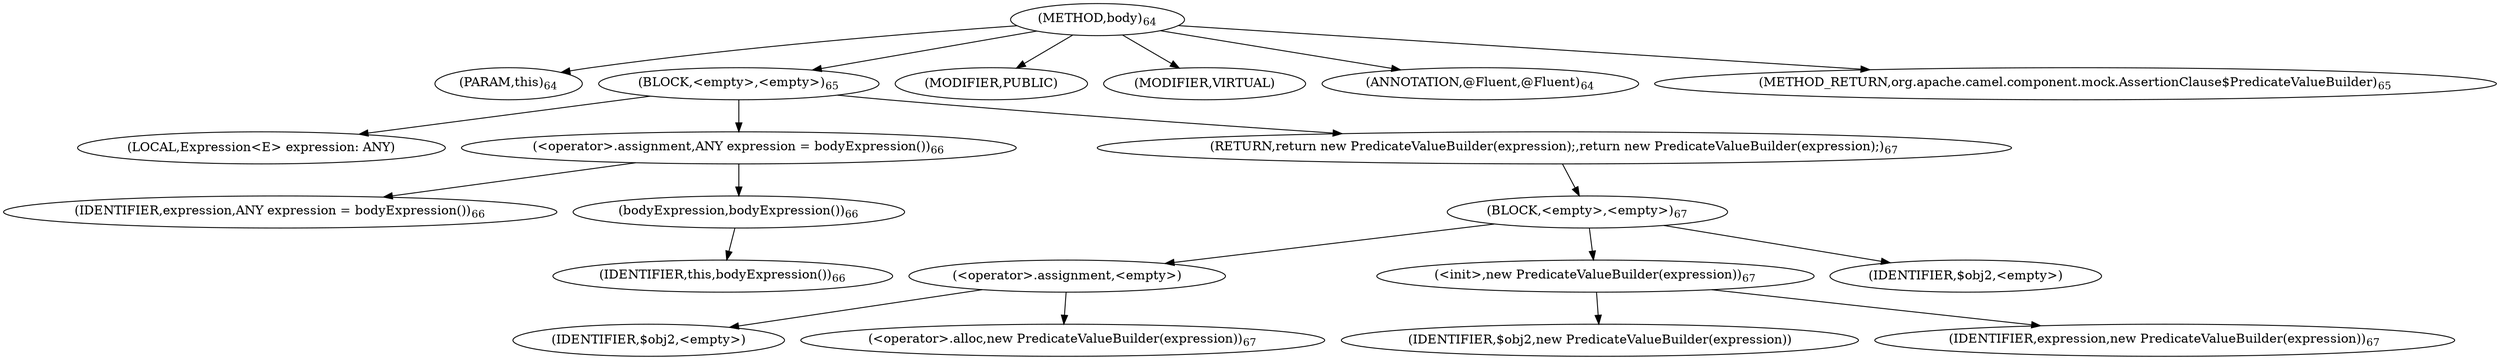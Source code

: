 digraph "body" {  
"82" [label = <(METHOD,body)<SUB>64</SUB>> ]
"9" [label = <(PARAM,this)<SUB>64</SUB>> ]
"83" [label = <(BLOCK,&lt;empty&gt;,&lt;empty&gt;)<SUB>65</SUB>> ]
"84" [label = <(LOCAL,Expression&lt;E&gt; expression: ANY)> ]
"85" [label = <(&lt;operator&gt;.assignment,ANY expression = bodyExpression())<SUB>66</SUB>> ]
"86" [label = <(IDENTIFIER,expression,ANY expression = bodyExpression())<SUB>66</SUB>> ]
"87" [label = <(bodyExpression,bodyExpression())<SUB>66</SUB>> ]
"8" [label = <(IDENTIFIER,this,bodyExpression())<SUB>66</SUB>> ]
"88" [label = <(RETURN,return new PredicateValueBuilder(expression);,return new PredicateValueBuilder(expression);)<SUB>67</SUB>> ]
"89" [label = <(BLOCK,&lt;empty&gt;,&lt;empty&gt;)<SUB>67</SUB>> ]
"90" [label = <(&lt;operator&gt;.assignment,&lt;empty&gt;)> ]
"91" [label = <(IDENTIFIER,$obj2,&lt;empty&gt;)> ]
"92" [label = <(&lt;operator&gt;.alloc,new PredicateValueBuilder(expression))<SUB>67</SUB>> ]
"93" [label = <(&lt;init&gt;,new PredicateValueBuilder(expression))<SUB>67</SUB>> ]
"94" [label = <(IDENTIFIER,$obj2,new PredicateValueBuilder(expression))> ]
"95" [label = <(IDENTIFIER,expression,new PredicateValueBuilder(expression))<SUB>67</SUB>> ]
"96" [label = <(IDENTIFIER,$obj2,&lt;empty&gt;)> ]
"97" [label = <(MODIFIER,PUBLIC)> ]
"98" [label = <(MODIFIER,VIRTUAL)> ]
"99" [label = <(ANNOTATION,@Fluent,@Fluent)<SUB>64</SUB>> ]
"100" [label = <(METHOD_RETURN,org.apache.camel.component.mock.AssertionClause$PredicateValueBuilder)<SUB>65</SUB>> ]
  "82" -> "9" 
  "82" -> "83" 
  "82" -> "97" 
  "82" -> "98" 
  "82" -> "99" 
  "82" -> "100" 
  "83" -> "84" 
  "83" -> "85" 
  "83" -> "88" 
  "85" -> "86" 
  "85" -> "87" 
  "87" -> "8" 
  "88" -> "89" 
  "89" -> "90" 
  "89" -> "93" 
  "89" -> "96" 
  "90" -> "91" 
  "90" -> "92" 
  "93" -> "94" 
  "93" -> "95" 
}
